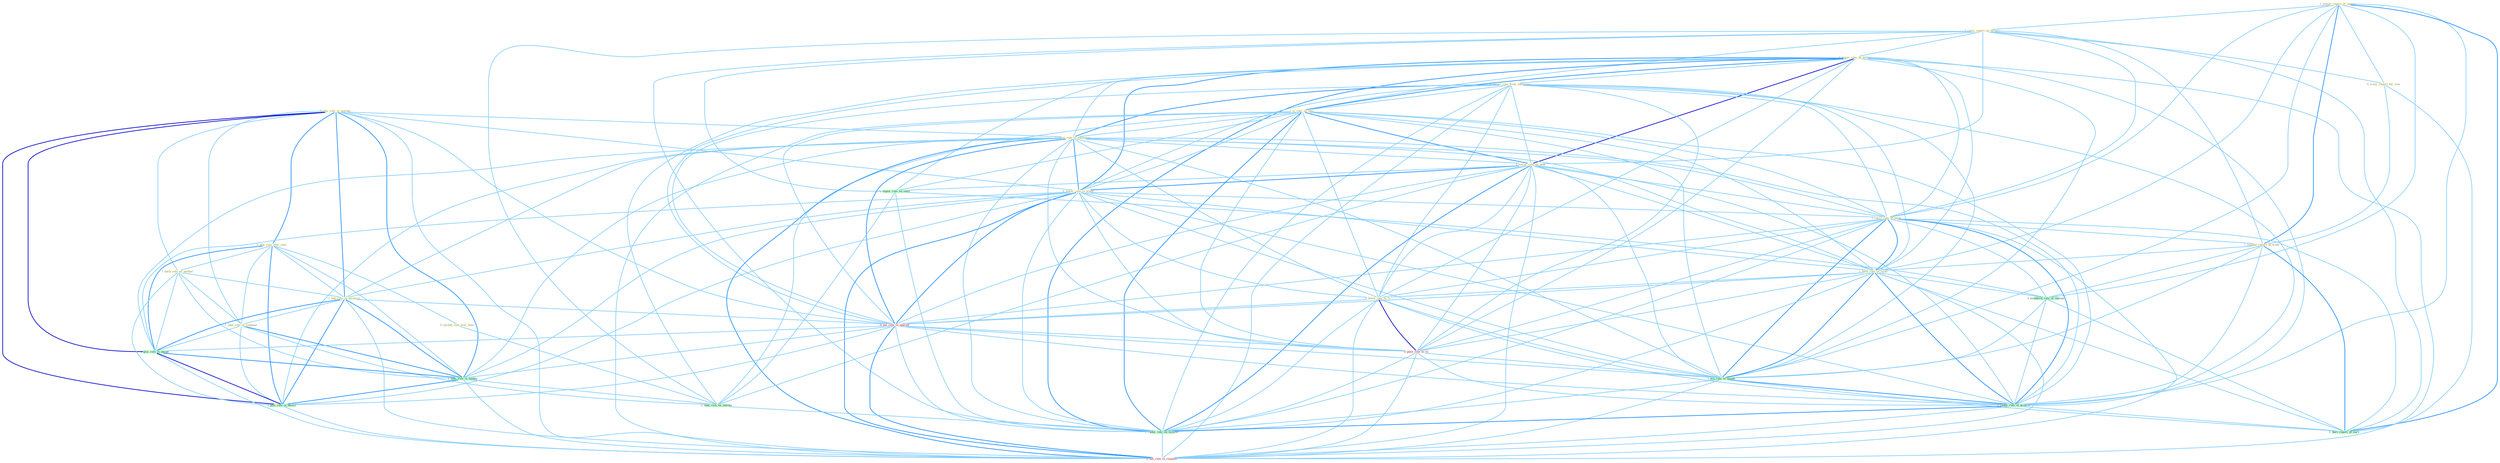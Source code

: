 Graph G{ 
    node
    [shape=polygon,style=filled,width=.5,height=.06,color="#BDFCC9",fixedsize=true,fontsize=4,
    fontcolor="#2f4f4f"];
    {node
    [color="#ffffe0", fontcolor="#8b7d6b"] "1_follow_report_of_improv " "0_plai_role_in_market " "1_carri_report_on_factori " "0_scour_report_for_clue " "0_plai_role_over_year " "1_lower_rate_on_billion " "0_receiv_rate_from_entitynam " "1_is_rate_on_loan " "1_relax_rate_in_entitynam " "1_lower_rate_on_debt " "0_spread_risk_over_base " "1_back_role_as_mediat " "0_lower_rate_in_week " "1_carri_rate_of_point " "1_ban_role_in_assassin " "1_take_role_at_compani " "1_mandat_report_of_trade " "1_have_rate_of_injuri " "0_boost_rate_to_% "}
{node [color="#fff0f5", fontcolor="#b22222"] "0_pai_rate_in_quarter " "0_push_rate_to_% " "0_eas_rate_in_respons "}
edge [color="#B0E2FF"];

	"1_follow_report_of_improv " -- "1_carri_report_on_factori " [w="1", color="#87cefa" ];
	"1_follow_report_of_improv " -- "0_scour_report_for_clue " [w="1", color="#87cefa" ];
	"1_follow_report_of_improv " -- "1_carri_rate_of_point " [w="1", color="#87cefa" ];
	"1_follow_report_of_improv " -- "1_mandat_report_of_trade " [w="2", color="#1e90ff" , len=0.8];
	"1_follow_report_of_improv " -- "1_have_rate_of_injuri " [w="1", color="#87cefa" ];
	"1_follow_report_of_improv " -- "1_establish_rule_of_immun " [w="1", color="#87cefa" ];
	"1_follow_report_of_improv " -- "1_wa_rate_of_month " [w="1", color="#87cefa" ];
	"1_follow_report_of_improv " -- "1_reduc_rate_of_growth " [w="1", color="#87cefa" ];
	"1_follow_report_of_improv " -- "1_hurt_report_of_earn " [w="2", color="#1e90ff" , len=0.8];
	"0_plai_role_in_market " -- "0_plai_role_over_year " [w="2", color="#1e90ff" , len=0.8];
	"0_plai_role_in_market " -- "1_relax_rate_in_entitynam " [w="1", color="#87cefa" ];
	"0_plai_role_in_market " -- "1_back_role_as_mediat " [w="1", color="#87cefa" ];
	"0_plai_role_in_market " -- "0_lower_rate_in_week " [w="1", color="#87cefa" ];
	"0_plai_role_in_market " -- "1_ban_role_in_assassin " [w="2", color="#1e90ff" , len=0.8];
	"0_plai_role_in_market " -- "1_take_role_at_compani " [w="1", color="#87cefa" ];
	"0_plai_role_in_market " -- "0_pai_rate_in_quarter " [w="1", color="#87cefa" ];
	"0_plai_role_in_market " -- "1_plai_role_in_decad " [w="3", color="#0000cd" , len=0.6];
	"0_plai_role_in_market " -- "1_take_role_in_manag " [w="2", color="#1e90ff" , len=0.8];
	"0_plai_role_in_market " -- "1_plai_role_in_declin " [w="3", color="#0000cd" , len=0.6];
	"0_plai_role_in_market " -- "0_eas_rate_in_respons " [w="1", color="#87cefa" ];
	"1_carri_report_on_factori " -- "0_scour_report_for_clue " [w="1", color="#87cefa" ];
	"1_carri_report_on_factori " -- "1_lower_rate_on_billion " [w="1", color="#87cefa" ];
	"1_carri_report_on_factori " -- "1_is_rate_on_loan " [w="1", color="#87cefa" ];
	"1_carri_report_on_factori " -- "1_lower_rate_on_debt " [w="1", color="#87cefa" ];
	"1_carri_report_on_factori " -- "1_carri_rate_of_point " [w="1", color="#87cefa" ];
	"1_carri_report_on_factori " -- "1_mandat_report_of_trade " [w="1", color="#87cefa" ];
	"1_carri_report_on_factori " -- "1_impos_rule_on_state " [w="1", color="#87cefa" ];
	"1_carri_report_on_factori " -- "1_take_risk_on_outcom " [w="1", color="#87cefa" ];
	"1_carri_report_on_factori " -- "1_reduc_rate_on_million " [w="1", color="#87cefa" ];
	"1_carri_report_on_factori " -- "1_hurt_report_of_earn " [w="1", color="#87cefa" ];
	"0_scour_report_for_clue " -- "1_mandat_report_of_trade " [w="1", color="#87cefa" ];
	"0_scour_report_for_clue " -- "1_hurt_report_of_earn " [w="1", color="#87cefa" ];
	"0_plai_role_over_year " -- "0_spread_risk_over_base " [w="1", color="#87cefa" ];
	"0_plai_role_over_year " -- "1_back_role_as_mediat " [w="1", color="#87cefa" ];
	"0_plai_role_over_year " -- "1_ban_role_in_assassin " [w="1", color="#87cefa" ];
	"0_plai_role_over_year " -- "1_take_role_at_compani " [w="1", color="#87cefa" ];
	"0_plai_role_over_year " -- "1_plai_role_in_decad " [w="2", color="#1e90ff" , len=0.8];
	"0_plai_role_over_year " -- "1_take_role_in_manag " [w="1", color="#87cefa" ];
	"0_plai_role_over_year " -- "1_plai_role_in_declin " [w="2", color="#1e90ff" , len=0.8];
	"1_lower_rate_on_billion " -- "0_receiv_rate_from_entitynam " [w="1", color="#87cefa" ];
	"1_lower_rate_on_billion " -- "1_is_rate_on_loan " [w="2", color="#1e90ff" , len=0.8];
	"1_lower_rate_on_billion " -- "1_relax_rate_in_entitynam " [w="1", color="#87cefa" ];
	"1_lower_rate_on_billion " -- "1_lower_rate_on_debt " [w="3", color="#0000cd" , len=0.6];
	"1_lower_rate_on_billion " -- "0_lower_rate_in_week " [w="2", color="#1e90ff" , len=0.8];
	"1_lower_rate_on_billion " -- "1_carri_rate_of_point " [w="1", color="#87cefa" ];
	"1_lower_rate_on_billion " -- "1_have_rate_of_injuri " [w="1", color="#87cefa" ];
	"1_lower_rate_on_billion " -- "0_boost_rate_to_% " [w="1", color="#87cefa" ];
	"1_lower_rate_on_billion " -- "1_impos_rule_on_state " [w="1", color="#87cefa" ];
	"1_lower_rate_on_billion " -- "0_pai_rate_in_quarter " [w="1", color="#87cefa" ];
	"1_lower_rate_on_billion " -- "0_push_rate_to_% " [w="1", color="#87cefa" ];
	"1_lower_rate_on_billion " -- "1_take_risk_on_outcom " [w="1", color="#87cefa" ];
	"1_lower_rate_on_billion " -- "1_wa_rate_of_month " [w="1", color="#87cefa" ];
	"1_lower_rate_on_billion " -- "1_reduc_rate_of_growth " [w="1", color="#87cefa" ];
	"1_lower_rate_on_billion " -- "1_reduc_rate_on_million " [w="2", color="#1e90ff" , len=0.8];
	"1_lower_rate_on_billion " -- "0_eas_rate_in_respons " [w="1", color="#87cefa" ];
	"0_receiv_rate_from_entitynam " -- "1_is_rate_on_loan " [w="1", color="#87cefa" ];
	"0_receiv_rate_from_entitynam " -- "1_relax_rate_in_entitynam " [w="2", color="#1e90ff" , len=0.8];
	"0_receiv_rate_from_entitynam " -- "1_lower_rate_on_debt " [w="1", color="#87cefa" ];
	"0_receiv_rate_from_entitynam " -- "0_lower_rate_in_week " [w="1", color="#87cefa" ];
	"0_receiv_rate_from_entitynam " -- "1_carri_rate_of_point " [w="1", color="#87cefa" ];
	"0_receiv_rate_from_entitynam " -- "1_have_rate_of_injuri " [w="1", color="#87cefa" ];
	"0_receiv_rate_from_entitynam " -- "0_boost_rate_to_% " [w="1", color="#87cefa" ];
	"0_receiv_rate_from_entitynam " -- "0_pai_rate_in_quarter " [w="1", color="#87cefa" ];
	"0_receiv_rate_from_entitynam " -- "0_push_rate_to_% " [w="1", color="#87cefa" ];
	"0_receiv_rate_from_entitynam " -- "1_wa_rate_of_month " [w="1", color="#87cefa" ];
	"0_receiv_rate_from_entitynam " -- "1_reduc_rate_of_growth " [w="1", color="#87cefa" ];
	"0_receiv_rate_from_entitynam " -- "1_reduc_rate_on_million " [w="1", color="#87cefa" ];
	"0_receiv_rate_from_entitynam " -- "0_eas_rate_in_respons " [w="1", color="#87cefa" ];
	"1_is_rate_on_loan " -- "1_relax_rate_in_entitynam " [w="1", color="#87cefa" ];
	"1_is_rate_on_loan " -- "1_lower_rate_on_debt " [w="2", color="#1e90ff" , len=0.8];
	"1_is_rate_on_loan " -- "0_lower_rate_in_week " [w="1", color="#87cefa" ];
	"1_is_rate_on_loan " -- "1_carri_rate_of_point " [w="1", color="#87cefa" ];
	"1_is_rate_on_loan " -- "1_have_rate_of_injuri " [w="1", color="#87cefa" ];
	"1_is_rate_on_loan " -- "0_boost_rate_to_% " [w="1", color="#87cefa" ];
	"1_is_rate_on_loan " -- "1_impos_rule_on_state " [w="1", color="#87cefa" ];
	"1_is_rate_on_loan " -- "0_pai_rate_in_quarter " [w="1", color="#87cefa" ];
	"1_is_rate_on_loan " -- "0_push_rate_to_% " [w="1", color="#87cefa" ];
	"1_is_rate_on_loan " -- "1_take_risk_on_outcom " [w="1", color="#87cefa" ];
	"1_is_rate_on_loan " -- "1_wa_rate_of_month " [w="1", color="#87cefa" ];
	"1_is_rate_on_loan " -- "1_reduc_rate_of_growth " [w="1", color="#87cefa" ];
	"1_is_rate_on_loan " -- "1_reduc_rate_on_million " [w="2", color="#1e90ff" , len=0.8];
	"1_is_rate_on_loan " -- "0_eas_rate_in_respons " [w="1", color="#87cefa" ];
	"1_relax_rate_in_entitynam " -- "1_lower_rate_on_debt " [w="1", color="#87cefa" ];
	"1_relax_rate_in_entitynam " -- "0_lower_rate_in_week " [w="2", color="#1e90ff" , len=0.8];
	"1_relax_rate_in_entitynam " -- "1_carri_rate_of_point " [w="1", color="#87cefa" ];
	"1_relax_rate_in_entitynam " -- "1_ban_role_in_assassin " [w="1", color="#87cefa" ];
	"1_relax_rate_in_entitynam " -- "1_have_rate_of_injuri " [w="1", color="#87cefa" ];
	"1_relax_rate_in_entitynam " -- "0_boost_rate_to_% " [w="1", color="#87cefa" ];
	"1_relax_rate_in_entitynam " -- "0_pai_rate_in_quarter " [w="2", color="#1e90ff" , len=0.8];
	"1_relax_rate_in_entitynam " -- "0_push_rate_to_% " [w="1", color="#87cefa" ];
	"1_relax_rate_in_entitynam " -- "1_plai_role_in_decad " [w="1", color="#87cefa" ];
	"1_relax_rate_in_entitynam " -- "1_take_role_in_manag " [w="1", color="#87cefa" ];
	"1_relax_rate_in_entitynam " -- "1_plai_role_in_declin " [w="1", color="#87cefa" ];
	"1_relax_rate_in_entitynam " -- "1_wa_rate_of_month " [w="1", color="#87cefa" ];
	"1_relax_rate_in_entitynam " -- "1_reduc_rate_of_growth " [w="1", color="#87cefa" ];
	"1_relax_rate_in_entitynam " -- "1_reduc_rate_on_million " [w="1", color="#87cefa" ];
	"1_relax_rate_in_entitynam " -- "0_eas_rate_in_respons " [w="2", color="#1e90ff" , len=0.8];
	"1_lower_rate_on_debt " -- "0_lower_rate_in_week " [w="2", color="#1e90ff" , len=0.8];
	"1_lower_rate_on_debt " -- "1_carri_rate_of_point " [w="1", color="#87cefa" ];
	"1_lower_rate_on_debt " -- "1_have_rate_of_injuri " [w="1", color="#87cefa" ];
	"1_lower_rate_on_debt " -- "0_boost_rate_to_% " [w="1", color="#87cefa" ];
	"1_lower_rate_on_debt " -- "1_impos_rule_on_state " [w="1", color="#87cefa" ];
	"1_lower_rate_on_debt " -- "0_pai_rate_in_quarter " [w="1", color="#87cefa" ];
	"1_lower_rate_on_debt " -- "0_push_rate_to_% " [w="1", color="#87cefa" ];
	"1_lower_rate_on_debt " -- "1_take_risk_on_outcom " [w="1", color="#87cefa" ];
	"1_lower_rate_on_debt " -- "1_wa_rate_of_month " [w="1", color="#87cefa" ];
	"1_lower_rate_on_debt " -- "1_reduc_rate_of_growth " [w="1", color="#87cefa" ];
	"1_lower_rate_on_debt " -- "1_reduc_rate_on_million " [w="2", color="#1e90ff" , len=0.8];
	"1_lower_rate_on_debt " -- "0_eas_rate_in_respons " [w="1", color="#87cefa" ];
	"0_spread_risk_over_base " -- "1_take_risk_on_outcom " [w="1", color="#87cefa" ];
	"1_back_role_as_mediat " -- "1_ban_role_in_assassin " [w="1", color="#87cefa" ];
	"1_back_role_as_mediat " -- "1_take_role_at_compani " [w="1", color="#87cefa" ];
	"1_back_role_as_mediat " -- "1_plai_role_in_decad " [w="1", color="#87cefa" ];
	"1_back_role_as_mediat " -- "1_take_role_in_manag " [w="1", color="#87cefa" ];
	"1_back_role_as_mediat " -- "1_plai_role_in_declin " [w="1", color="#87cefa" ];
	"0_lower_rate_in_week " -- "1_carri_rate_of_point " [w="1", color="#87cefa" ];
	"0_lower_rate_in_week " -- "1_ban_role_in_assassin " [w="1", color="#87cefa" ];
	"0_lower_rate_in_week " -- "1_have_rate_of_injuri " [w="1", color="#87cefa" ];
	"0_lower_rate_in_week " -- "0_boost_rate_to_% " [w="1", color="#87cefa" ];
	"0_lower_rate_in_week " -- "0_pai_rate_in_quarter " [w="2", color="#1e90ff" , len=0.8];
	"0_lower_rate_in_week " -- "0_push_rate_to_% " [w="1", color="#87cefa" ];
	"0_lower_rate_in_week " -- "1_plai_role_in_decad " [w="1", color="#87cefa" ];
	"0_lower_rate_in_week " -- "1_take_role_in_manag " [w="1", color="#87cefa" ];
	"0_lower_rate_in_week " -- "1_plai_role_in_declin " [w="1", color="#87cefa" ];
	"0_lower_rate_in_week " -- "1_wa_rate_of_month " [w="1", color="#87cefa" ];
	"0_lower_rate_in_week " -- "1_reduc_rate_of_growth " [w="1", color="#87cefa" ];
	"0_lower_rate_in_week " -- "1_reduc_rate_on_million " [w="1", color="#87cefa" ];
	"0_lower_rate_in_week " -- "0_eas_rate_in_respons " [w="2", color="#1e90ff" , len=0.8];
	"1_carri_rate_of_point " -- "1_mandat_report_of_trade " [w="1", color="#87cefa" ];
	"1_carri_rate_of_point " -- "1_have_rate_of_injuri " [w="2", color="#1e90ff" , len=0.8];
	"1_carri_rate_of_point " -- "0_boost_rate_to_% " [w="1", color="#87cefa" ];
	"1_carri_rate_of_point " -- "0_pai_rate_in_quarter " [w="1", color="#87cefa" ];
	"1_carri_rate_of_point " -- "0_push_rate_to_% " [w="1", color="#87cefa" ];
	"1_carri_rate_of_point " -- "1_establish_rule_of_immun " [w="1", color="#87cefa" ];
	"1_carri_rate_of_point " -- "1_wa_rate_of_month " [w="2", color="#1e90ff" , len=0.8];
	"1_carri_rate_of_point " -- "1_reduc_rate_of_growth " [w="2", color="#1e90ff" , len=0.8];
	"1_carri_rate_of_point " -- "1_reduc_rate_on_million " [w="1", color="#87cefa" ];
	"1_carri_rate_of_point " -- "1_hurt_report_of_earn " [w="1", color="#87cefa" ];
	"1_carri_rate_of_point " -- "0_eas_rate_in_respons " [w="1", color="#87cefa" ];
	"1_ban_role_in_assassin " -- "1_take_role_at_compani " [w="1", color="#87cefa" ];
	"1_ban_role_in_assassin " -- "0_pai_rate_in_quarter " [w="1", color="#87cefa" ];
	"1_ban_role_in_assassin " -- "1_plai_role_in_decad " [w="2", color="#1e90ff" , len=0.8];
	"1_ban_role_in_assassin " -- "1_take_role_in_manag " [w="2", color="#1e90ff" , len=0.8];
	"1_ban_role_in_assassin " -- "1_plai_role_in_declin " [w="2", color="#1e90ff" , len=0.8];
	"1_ban_role_in_assassin " -- "0_eas_rate_in_respons " [w="1", color="#87cefa" ];
	"1_take_role_at_compani " -- "1_plai_role_in_decad " [w="1", color="#87cefa" ];
	"1_take_role_at_compani " -- "1_take_role_in_manag " [w="2", color="#1e90ff" , len=0.8];
	"1_take_role_at_compani " -- "1_take_risk_on_outcom " [w="1", color="#87cefa" ];
	"1_take_role_at_compani " -- "1_plai_role_in_declin " [w="1", color="#87cefa" ];
	"1_mandat_report_of_trade " -- "1_have_rate_of_injuri " [w="1", color="#87cefa" ];
	"1_mandat_report_of_trade " -- "1_establish_rule_of_immun " [w="1", color="#87cefa" ];
	"1_mandat_report_of_trade " -- "1_wa_rate_of_month " [w="1", color="#87cefa" ];
	"1_mandat_report_of_trade " -- "1_reduc_rate_of_growth " [w="1", color="#87cefa" ];
	"1_mandat_report_of_trade " -- "1_hurt_report_of_earn " [w="2", color="#1e90ff" , len=0.8];
	"1_have_rate_of_injuri " -- "0_boost_rate_to_% " [w="1", color="#87cefa" ];
	"1_have_rate_of_injuri " -- "0_pai_rate_in_quarter " [w="1", color="#87cefa" ];
	"1_have_rate_of_injuri " -- "0_push_rate_to_% " [w="1", color="#87cefa" ];
	"1_have_rate_of_injuri " -- "1_establish_rule_of_immun " [w="1", color="#87cefa" ];
	"1_have_rate_of_injuri " -- "1_wa_rate_of_month " [w="2", color="#1e90ff" , len=0.8];
	"1_have_rate_of_injuri " -- "1_reduc_rate_of_growth " [w="2", color="#1e90ff" , len=0.8];
	"1_have_rate_of_injuri " -- "1_reduc_rate_on_million " [w="1", color="#87cefa" ];
	"1_have_rate_of_injuri " -- "1_hurt_report_of_earn " [w="1", color="#87cefa" ];
	"1_have_rate_of_injuri " -- "0_eas_rate_in_respons " [w="1", color="#87cefa" ];
	"0_boost_rate_to_% " -- "0_pai_rate_in_quarter " [w="1", color="#87cefa" ];
	"0_boost_rate_to_% " -- "0_push_rate_to_% " [w="3", color="#0000cd" , len=0.6];
	"0_boost_rate_to_% " -- "1_wa_rate_of_month " [w="1", color="#87cefa" ];
	"0_boost_rate_to_% " -- "1_reduc_rate_of_growth " [w="1", color="#87cefa" ];
	"0_boost_rate_to_% " -- "1_reduc_rate_on_million " [w="1", color="#87cefa" ];
	"0_boost_rate_to_% " -- "0_eas_rate_in_respons " [w="1", color="#87cefa" ];
	"1_impos_rule_on_state " -- "1_take_risk_on_outcom " [w="1", color="#87cefa" ];
	"1_impos_rule_on_state " -- "1_establish_rule_of_immun " [w="1", color="#87cefa" ];
	"1_impos_rule_on_state " -- "1_reduc_rate_on_million " [w="1", color="#87cefa" ];
	"0_pai_rate_in_quarter " -- "0_push_rate_to_% " [w="1", color="#87cefa" ];
	"0_pai_rate_in_quarter " -- "1_plai_role_in_decad " [w="1", color="#87cefa" ];
	"0_pai_rate_in_quarter " -- "1_take_role_in_manag " [w="1", color="#87cefa" ];
	"0_pai_rate_in_quarter " -- "1_plai_role_in_declin " [w="1", color="#87cefa" ];
	"0_pai_rate_in_quarter " -- "1_wa_rate_of_month " [w="1", color="#87cefa" ];
	"0_pai_rate_in_quarter " -- "1_reduc_rate_of_growth " [w="1", color="#87cefa" ];
	"0_pai_rate_in_quarter " -- "1_reduc_rate_on_million " [w="1", color="#87cefa" ];
	"0_pai_rate_in_quarter " -- "0_eas_rate_in_respons " [w="2", color="#1e90ff" , len=0.8];
	"0_push_rate_to_% " -- "1_wa_rate_of_month " [w="1", color="#87cefa" ];
	"0_push_rate_to_% " -- "1_reduc_rate_of_growth " [w="1", color="#87cefa" ];
	"0_push_rate_to_% " -- "1_reduc_rate_on_million " [w="1", color="#87cefa" ];
	"0_push_rate_to_% " -- "0_eas_rate_in_respons " [w="1", color="#87cefa" ];
	"1_plai_role_in_decad " -- "1_take_role_in_manag " [w="2", color="#1e90ff" , len=0.8];
	"1_plai_role_in_decad " -- "1_plai_role_in_declin " [w="3", color="#0000cd" , len=0.6];
	"1_plai_role_in_decad " -- "0_eas_rate_in_respons " [w="1", color="#87cefa" ];
	"1_take_role_in_manag " -- "1_take_risk_on_outcom " [w="1", color="#87cefa" ];
	"1_take_role_in_manag " -- "1_plai_role_in_declin " [w="2", color="#1e90ff" , len=0.8];
	"1_take_role_in_manag " -- "0_eas_rate_in_respons " [w="1", color="#87cefa" ];
	"1_take_risk_on_outcom " -- "1_reduc_rate_on_million " [w="1", color="#87cefa" ];
	"1_establish_rule_of_immun " -- "1_wa_rate_of_month " [w="1", color="#87cefa" ];
	"1_establish_rule_of_immun " -- "1_reduc_rate_of_growth " [w="1", color="#87cefa" ];
	"1_establish_rule_of_immun " -- "1_hurt_report_of_earn " [w="1", color="#87cefa" ];
	"1_plai_role_in_declin " -- "0_eas_rate_in_respons " [w="1", color="#87cefa" ];
	"1_wa_rate_of_month " -- "1_reduc_rate_of_growth " [w="2", color="#1e90ff" , len=0.8];
	"1_wa_rate_of_month " -- "1_reduc_rate_on_million " [w="1", color="#87cefa" ];
	"1_wa_rate_of_month " -- "1_hurt_report_of_earn " [w="1", color="#87cefa" ];
	"1_wa_rate_of_month " -- "0_eas_rate_in_respons " [w="1", color="#87cefa" ];
	"1_reduc_rate_of_growth " -- "1_reduc_rate_on_million " [w="2", color="#1e90ff" , len=0.8];
	"1_reduc_rate_of_growth " -- "1_hurt_report_of_earn " [w="1", color="#87cefa" ];
	"1_reduc_rate_of_growth " -- "0_eas_rate_in_respons " [w="1", color="#87cefa" ];
	"1_reduc_rate_on_million " -- "0_eas_rate_in_respons " [w="1", color="#87cefa" ];
}